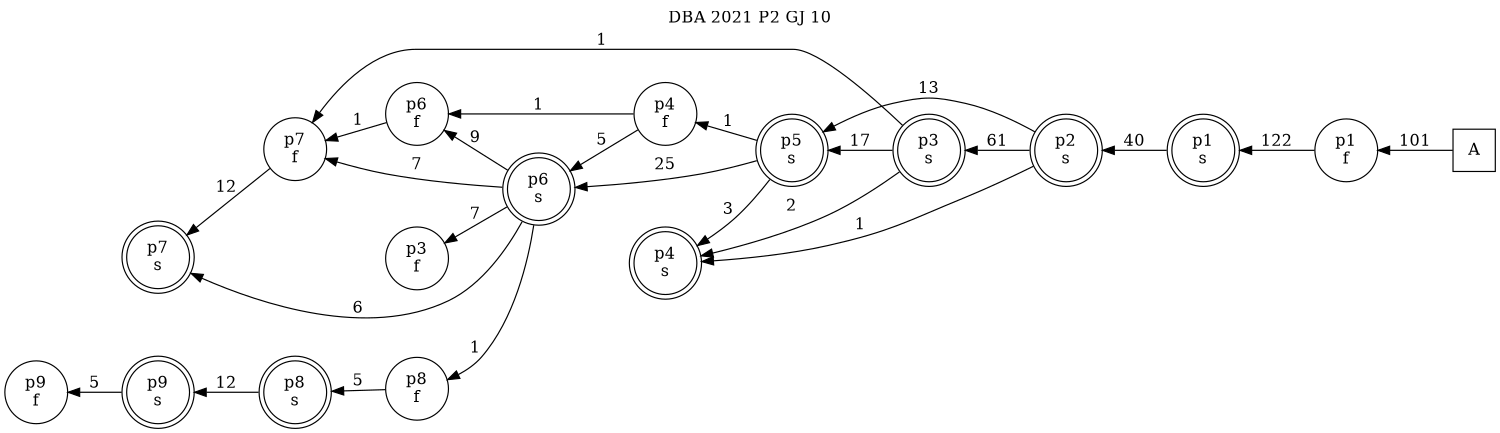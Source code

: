 digraph DBA_2021_P2_GJ_10_GOOD {
labelloc="tl"
label= " DBA 2021 P2 GJ 10 "
rankdir="RL";
graph [ size=" 10 , 10 !"]

"A" [shape="square" label="A"]
"p1_f" [shape="circle" label="p1
f"]
"p1_s" [shape="doublecircle" label="p1
s"]
"p2_s" [shape="doublecircle" label="p2
s"]
"p3_s" [shape="doublecircle" label="p3
s"]
"p5_s" [shape="doublecircle" label="p5
s"]
"p4_s" [shape="doublecircle" label="p4
s"]
"p6_s" [shape="doublecircle" label="p6
s"]
"p7_f" [shape="circle" label="p7
f"]
"p7_s" [shape="doublecircle" label="p7
s"]
"p6_f" [shape="circle" label="p6
f"]
"p4_f" [shape="circle" label="p4
f"]
"p3_f" [shape="circle" label="p3
f"]
"p8_f" [shape="circle" label="p8
f"]
"p8_s" [shape="doublecircle" label="p8
s"]
"p9_s" [shape="doublecircle" label="p9
s"]
"p9_f" [shape="circle" label="p9
f"]
"A" -> "p1_f" [ label=101]
"p1_f" -> "p1_s" [ label=122]
"p1_s" -> "p2_s" [ label=40]
"p2_s" -> "p3_s" [ label=61]
"p2_s" -> "p5_s" [ label=13]
"p2_s" -> "p4_s" [ label=1]
"p3_s" -> "p5_s" [ label=17]
"p3_s" -> "p4_s" [ label=2]
"p3_s" -> "p7_f" [ label=1]
"p5_s" -> "p4_s" [ label=3]
"p5_s" -> "p6_s" [ label=25]
"p5_s" -> "p4_f" [ label=1]
"p6_s" -> "p7_f" [ label=7]
"p6_s" -> "p7_s" [ label=6]
"p6_s" -> "p6_f" [ label=9]
"p6_s" -> "p3_f" [ label=7]
"p6_s" -> "p8_f" [ label=1]
"p7_f" -> "p7_s" [ label=12]
"p6_f" -> "p7_f" [ label=1]
"p4_f" -> "p6_s" [ label=5]
"p4_f" -> "p6_f" [ label=1]
"p8_f" -> "p8_s" [ label=5]
"p8_s" -> "p9_s" [ label=12]
"p9_s" -> "p9_f" [ label=5]
}
